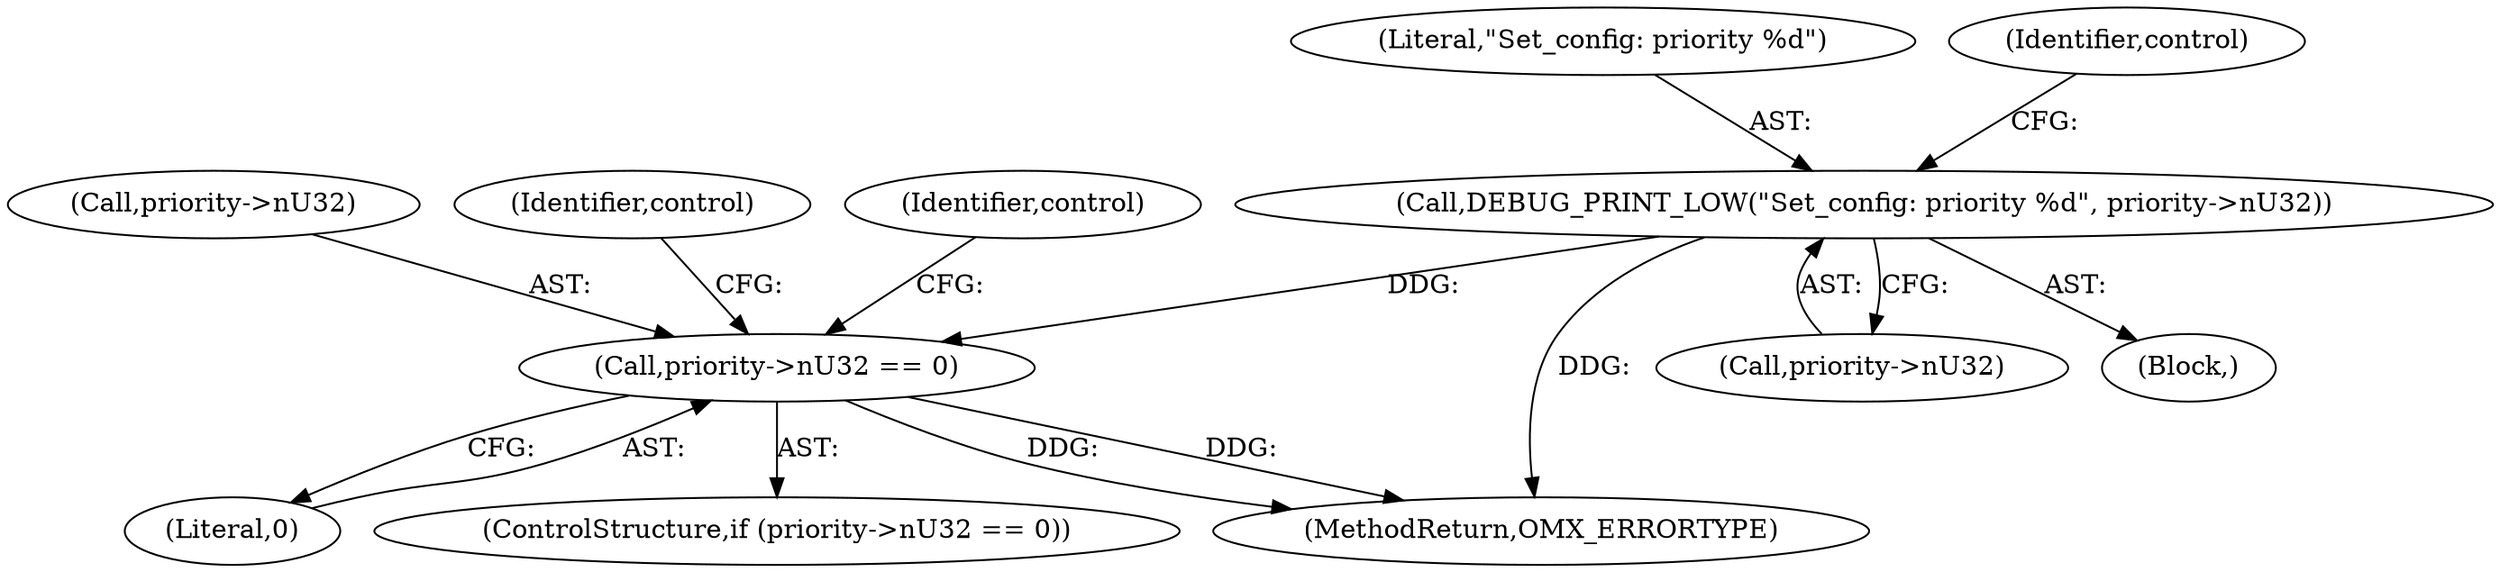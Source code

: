 digraph "0_Android_f22c2a0f0f9e030c240468d9d18b9297f001bcf0@pointer" {
"1000939" [label="(Call,DEBUG_PRINT_LOW(\"Set_config: priority %d\", priority->nU32))"];
"1000951" [label="(Call,priority->nU32 == 0)"];
"1000932" [label="(Block,)"];
"1000952" [label="(Call,priority->nU32)"];
"1000941" [label="(Call,priority->nU32)"];
"1000939" [label="(Call,DEBUG_PRINT_LOW(\"Set_config: priority %d\", priority->nU32))"];
"1000940" [label="(Literal,\"Set_config: priority %d\")"];
"1001056" [label="(MethodReturn,OMX_ERRORTYPE)"];
"1000964" [label="(Identifier,control)"];
"1000951" [label="(Call,priority->nU32 == 0)"];
"1000958" [label="(Identifier,control)"];
"1000955" [label="(Literal,0)"];
"1000950" [label="(ControlStructure,if (priority->nU32 == 0))"];
"1000947" [label="(Identifier,control)"];
"1000939" -> "1000932"  [label="AST: "];
"1000939" -> "1000941"  [label="CFG: "];
"1000940" -> "1000939"  [label="AST: "];
"1000941" -> "1000939"  [label="AST: "];
"1000947" -> "1000939"  [label="CFG: "];
"1000939" -> "1001056"  [label="DDG: "];
"1000939" -> "1000951"  [label="DDG: "];
"1000951" -> "1000950"  [label="AST: "];
"1000951" -> "1000955"  [label="CFG: "];
"1000952" -> "1000951"  [label="AST: "];
"1000955" -> "1000951"  [label="AST: "];
"1000958" -> "1000951"  [label="CFG: "];
"1000964" -> "1000951"  [label="CFG: "];
"1000951" -> "1001056"  [label="DDG: "];
"1000951" -> "1001056"  [label="DDG: "];
}
